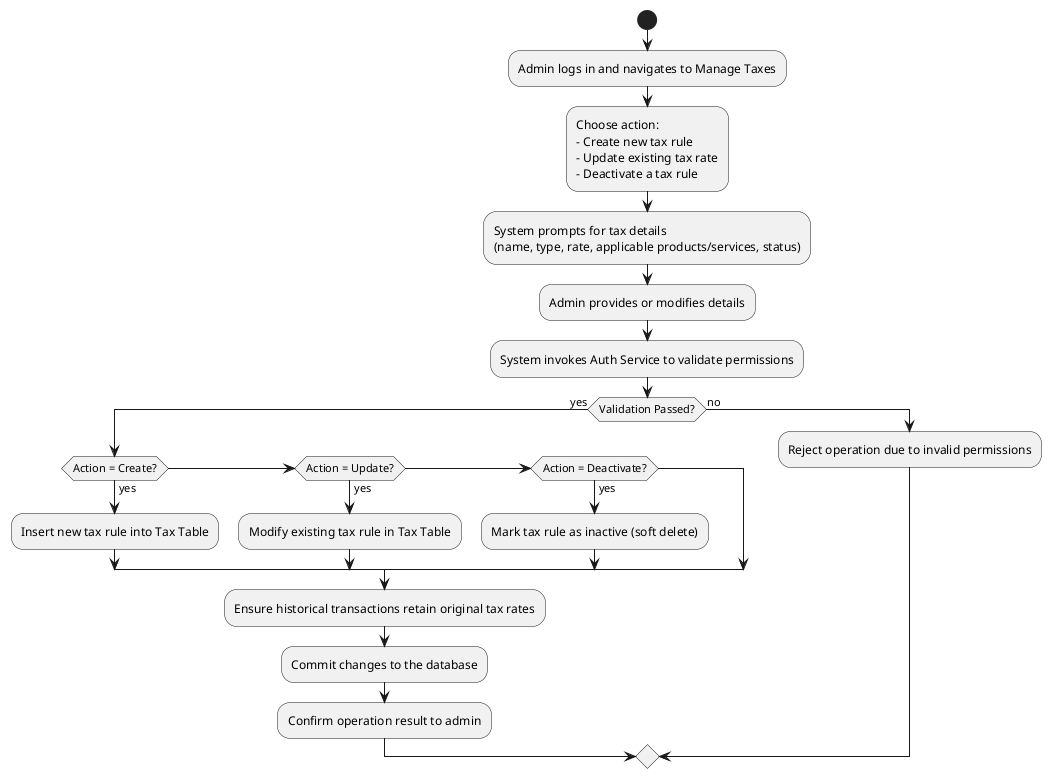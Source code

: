 @startuml ManageTaxesBPMN
start

:Admin logs in and navigates to Manage Taxes;

:Choose action:
- Create new tax rule
- Update existing tax rate
- Deactivate a tax rule;

:System prompts for tax details
(name, type, rate, applicable products/services, status);

:Admin provides or modifies details;

:System invokes Auth Service to validate permissions;

if (Validation Passed?) then (yes)
    if (Action = Create?) then (yes)
        :Insert new tax rule into Tax Table;
    elseif (Action = Update?) then (yes)
        :Modify existing tax rule in Tax Table;
    elseif (Action = Deactivate?) then (yes)
        :Mark tax rule as inactive (soft delete);
    endif

    :Ensure historical transactions retain original tax rates;
    :Commit changes to the database;
    :Confirm operation result to admin;
else (no)
    :Reject operation due to invalid permissions;

